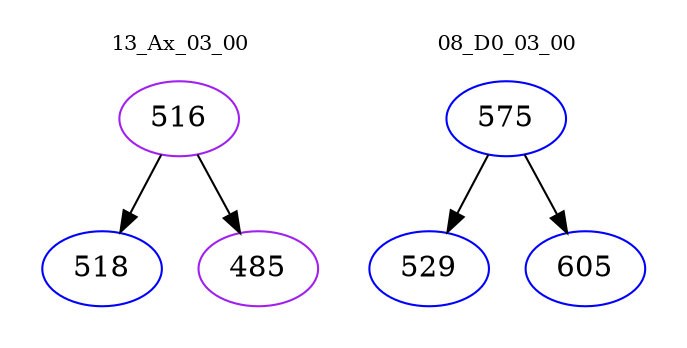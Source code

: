digraph{
subgraph cluster_0 {
color = white
label = "13_Ax_03_00";
fontsize=10;
T0_516 [label="516", color="purple"]
T0_516 -> T0_518 [color="black"]
T0_518 [label="518", color="blue"]
T0_516 -> T0_485 [color="black"]
T0_485 [label="485", color="purple"]
}
subgraph cluster_1 {
color = white
label = "08_D0_03_00";
fontsize=10;
T1_575 [label="575", color="blue"]
T1_575 -> T1_529 [color="black"]
T1_529 [label="529", color="blue"]
T1_575 -> T1_605 [color="black"]
T1_605 [label="605", color="blue"]
}
}
